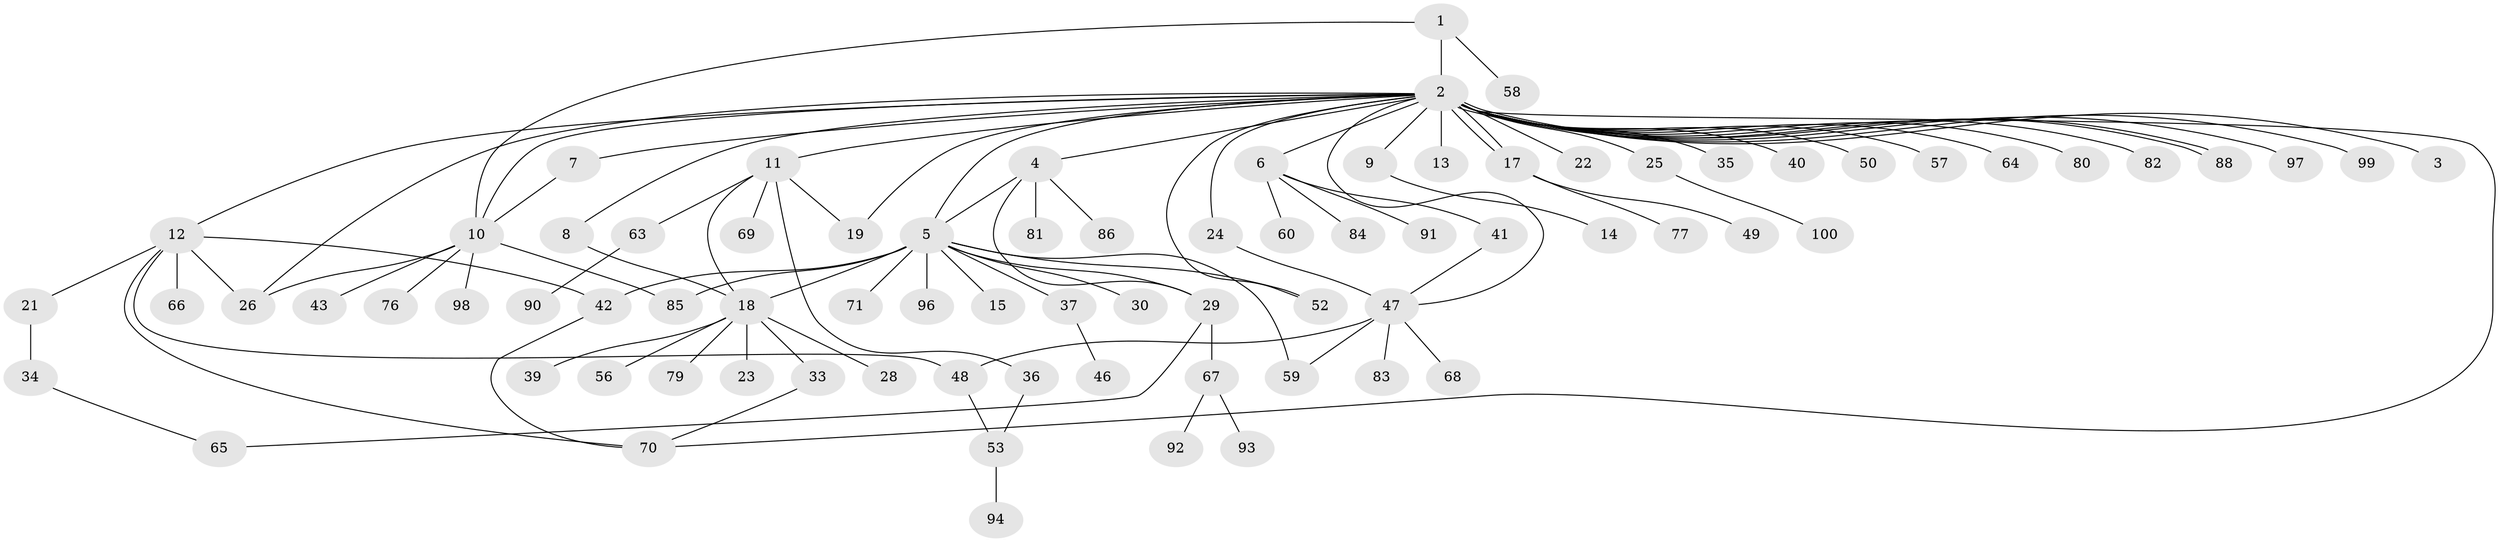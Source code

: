 // original degree distribution, {3: 0.1, 34: 0.01, 1: 0.53, 5: 0.03, 11: 0.01, 7: 0.03, 2: 0.21, 8: 0.03, 4: 0.05}
// Generated by graph-tools (version 1.1) at 2025/11/02/21/25 10:11:09]
// undirected, 79 vertices, 101 edges
graph export_dot {
graph [start="1"]
  node [color=gray90,style=filled];
  1;
  2 [super="+27"];
  3;
  4 [super="+32"];
  5 [super="+55"];
  6 [super="+20"];
  7;
  8;
  9;
  10 [super="+62"];
  11 [super="+16"];
  12 [super="+74"];
  13;
  14 [super="+89"];
  15;
  17 [super="+44"];
  18 [super="+54"];
  19 [super="+31"];
  21;
  22;
  23;
  24;
  25 [super="+45"];
  26 [super="+72"];
  28;
  29;
  30;
  33;
  34 [super="+61"];
  35;
  36;
  37 [super="+38"];
  39;
  40;
  41;
  42 [super="+73"];
  43;
  46;
  47 [super="+78"];
  48 [super="+51"];
  49;
  50;
  52;
  53;
  56;
  57;
  58;
  59;
  60;
  63 [super="+87"];
  64;
  65 [super="+75"];
  66;
  67 [super="+95"];
  68;
  69;
  70;
  71;
  76;
  77;
  79;
  80;
  81;
  82;
  83;
  84;
  85;
  86;
  88;
  90;
  91;
  92;
  93;
  94;
  96;
  97;
  98;
  99;
  100;
  1 -- 2;
  1 -- 10;
  1 -- 58;
  2 -- 3;
  2 -- 4;
  2 -- 5;
  2 -- 6 [weight=2];
  2 -- 7;
  2 -- 8;
  2 -- 9;
  2 -- 10;
  2 -- 11;
  2 -- 12;
  2 -- 13;
  2 -- 17;
  2 -- 17;
  2 -- 22;
  2 -- 24;
  2 -- 25;
  2 -- 26 [weight=2];
  2 -- 35;
  2 -- 40;
  2 -- 47;
  2 -- 50;
  2 -- 52;
  2 -- 57;
  2 -- 64;
  2 -- 70;
  2 -- 80;
  2 -- 82;
  2 -- 88;
  2 -- 88;
  2 -- 97;
  2 -- 99;
  2 -- 19;
  4 -- 5;
  4 -- 29;
  4 -- 86;
  4 -- 81;
  5 -- 15;
  5 -- 29;
  5 -- 30;
  5 -- 37;
  5 -- 42;
  5 -- 59;
  5 -- 71;
  5 -- 96;
  5 -- 18;
  5 -- 85;
  5 -- 52;
  6 -- 41;
  6 -- 60;
  6 -- 84;
  6 -- 91;
  7 -- 10;
  8 -- 18;
  9 -- 14;
  10 -- 43;
  10 -- 76;
  10 -- 85;
  10 -- 98;
  10 -- 26;
  11 -- 18;
  11 -- 19;
  11 -- 36;
  11 -- 63;
  11 -- 69;
  12 -- 21;
  12 -- 42;
  12 -- 48;
  12 -- 66;
  12 -- 70;
  12 -- 26;
  17 -- 49;
  17 -- 77;
  18 -- 23;
  18 -- 28;
  18 -- 33;
  18 -- 39;
  18 -- 79;
  18 -- 56;
  21 -- 34;
  24 -- 47;
  25 -- 100;
  29 -- 65;
  29 -- 67;
  33 -- 70;
  34 -- 65;
  36 -- 53;
  37 -- 46;
  41 -- 47;
  42 -- 70;
  47 -- 48;
  47 -- 59;
  47 -- 68;
  47 -- 83;
  48 -- 53;
  53 -- 94;
  63 -- 90;
  67 -- 92;
  67 -- 93;
}
